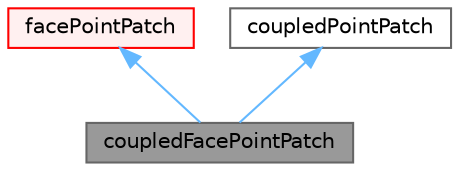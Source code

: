 digraph "coupledFacePointPatch"
{
 // LATEX_PDF_SIZE
  bgcolor="transparent";
  edge [fontname=Helvetica,fontsize=10,labelfontname=Helvetica,labelfontsize=10];
  node [fontname=Helvetica,fontsize=10,shape=box,height=0.2,width=0.4];
  Node1 [id="Node000001",label="coupledFacePointPatch",height=0.2,width=0.4,color="gray40", fillcolor="grey60", style="filled", fontcolor="black",tooltip="coupled patch for post-processing. Used as the base class for processor and cyclic pointPatches"];
  Node2 -> Node1 [id="edge1_Node000001_Node000002",dir="back",color="steelblue1",style="solid",tooltip=" "];
  Node2 [id="Node000002",label="facePointPatch",height=0.2,width=0.4,color="red", fillcolor="#FFF0F0", style="filled",URL="$classFoam_1_1facePointPatch.html",tooltip="A pointPatch based on a polyPatch."];
  Node9 -> Node1 [id="edge2_Node000001_Node000009",dir="back",color="steelblue1",style="solid",tooltip=" "];
  Node9 [id="Node000009",label="coupledPointPatch",height=0.2,width=0.4,color="gray40", fillcolor="white", style="filled",URL="$classFoam_1_1coupledPointPatch.html",tooltip="coupled patch for post-processing. Used as the base class for processor and cyclic pointPatches"];
}
